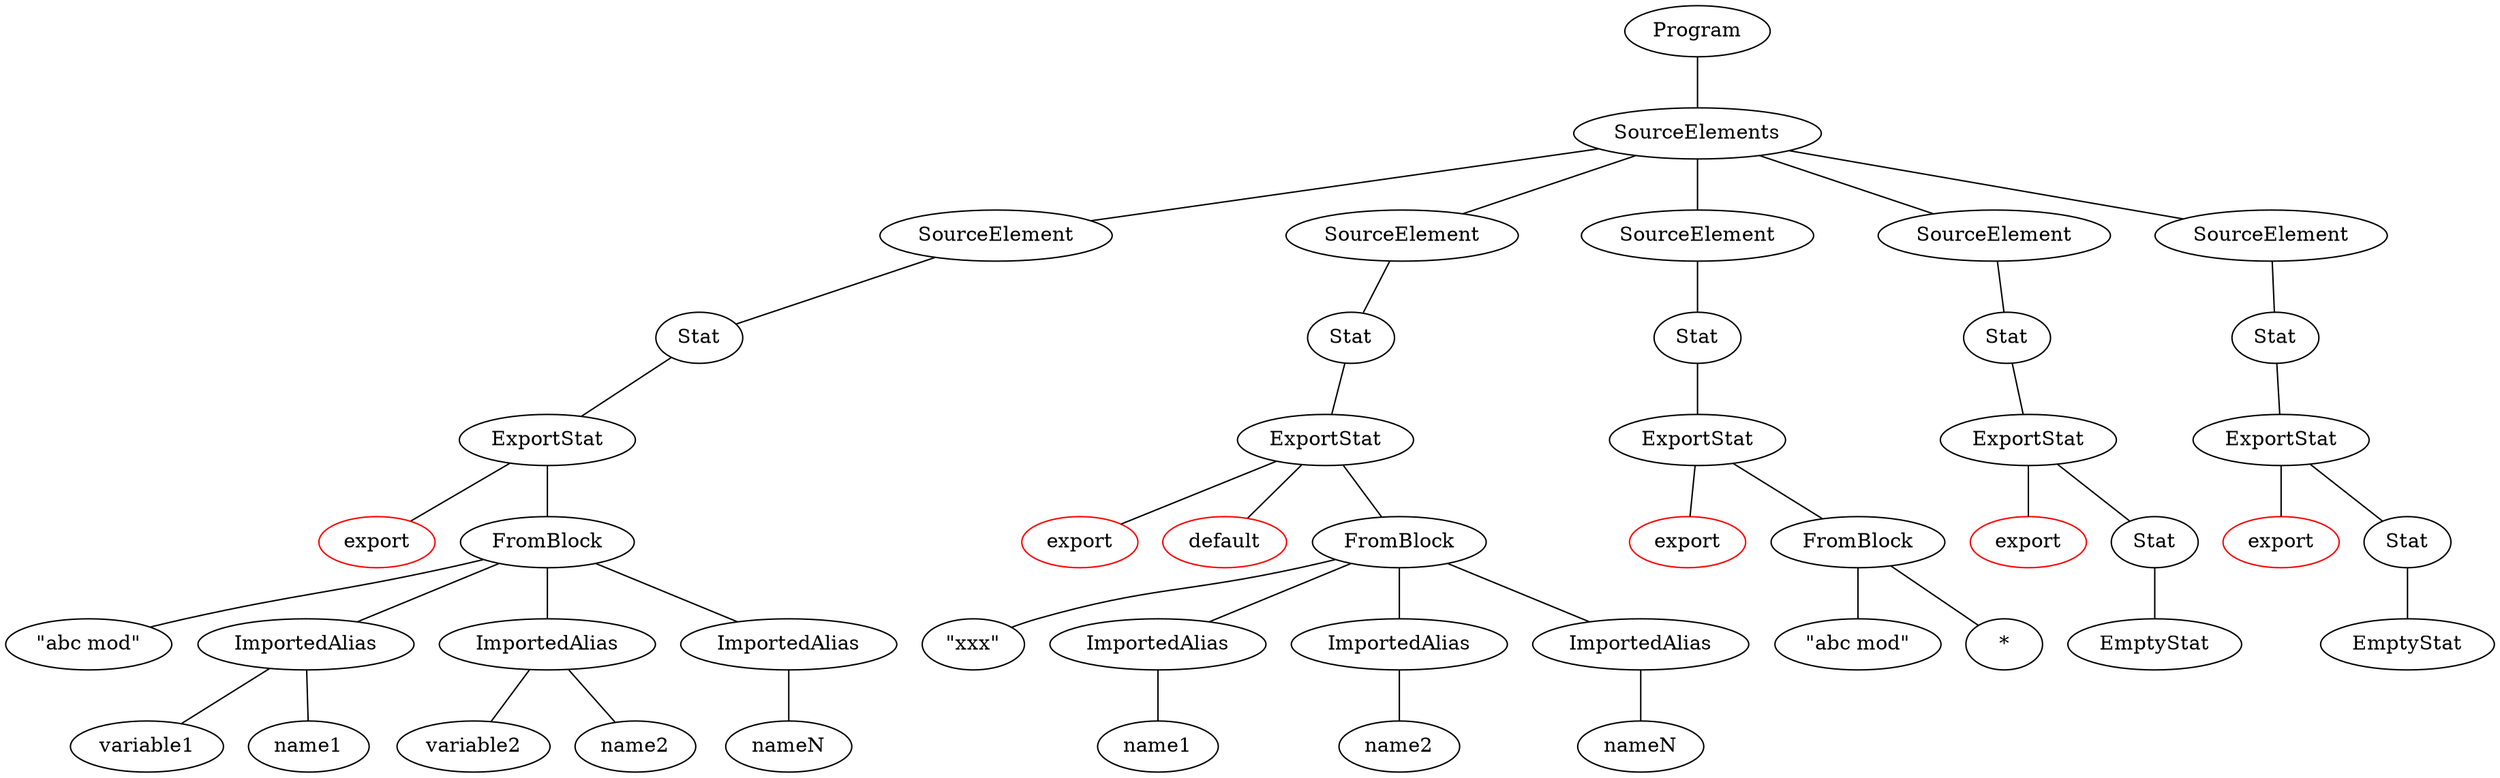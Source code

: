 graph vis {
	node126[label="Program"]
	node125[label="SourceElements"]
	node68[label="SourceElement"]
	node67[label="Stat"]
	node66[label="ExportStat"]
	node55[label="export", color=red]
	node66 -- node55
	node65[label="FromBlock"]
	node64[label="\"abc mod\""]
	node65 -- node64
	node58[label="ImportedAlias"]
	node57[label="variable1"]
	node58 -- node57
	node56[label="name1"]
	node58 -- node56
	node65 -- node58
	node61[label="ImportedAlias"]
	node60[label="variable2"]
	node61 -- node60
	node59[label="name2"]
	node61 -- node59
	node65 -- node61
	node63[label="ImportedAlias"]
	node62[label="nameN"]
	node63 -- node62
	node65 -- node63
	node66 -- node65
	node67 -- node66
	node68 -- node67
	node125 -- node68
	node81[label="SourceElement"]
	node80[label="Stat"]
	node79[label="ExportStat"]
	node69[label="export", color=red]
	node79 -- node69
	node70[label="default", color=red]
	node79 -- node70
	node78[label="FromBlock"]
	node77[label="\"xxx\""]
	node78 -- node77
	node72[label="ImportedAlias"]
	node71[label="name1"]
	node72 -- node71
	node78 -- node72
	node74[label="ImportedAlias"]
	node73[label="name2"]
	node74 -- node73
	node78 -- node74
	node76[label="ImportedAlias"]
	node75[label="nameN"]
	node76 -- node75
	node78 -- node76
	node79 -- node78
	node80 -- node79
	node81 -- node80
	node125 -- node81
	node88[label="SourceElement"]
	node87[label="Stat"]
	node86[label="ExportStat"]
	node82[label="export", color=red]
	node86 -- node82
	node85[label="FromBlock"]
	node84[label="\"abc mod\""]
	node85 -- node84
	node83[label="*"]
	node85 -- node83
	node86 -- node85
	node87 -- node86
	node88 -- node87
	node125 -- node88
	node100[label="SourceElement"]
	node99[label="Stat"]
	node97[label="ExportStat"]
	node89[label="export", color=red]
	node97 -- node89
	node94[label="Stat"]
	node93[label="EmptyStat"]
	node94 -- node93
	node97 -- node94
	node99 -- node97
	node100 -- node99
	node125 -- node100
	node124[label="SourceElement"]
	node123[label="Stat"]
	node122[label="ExportStat"]
	node101[label="export", color=red]
	node122 -- node101
	node120[label="Stat"]
	node119[label="EmptyStat"]
	node120 -- node119
	node122 -- node120
	node123 -- node122
	node124 -- node123
	node125 -- node124
	node126 -- node125
}
